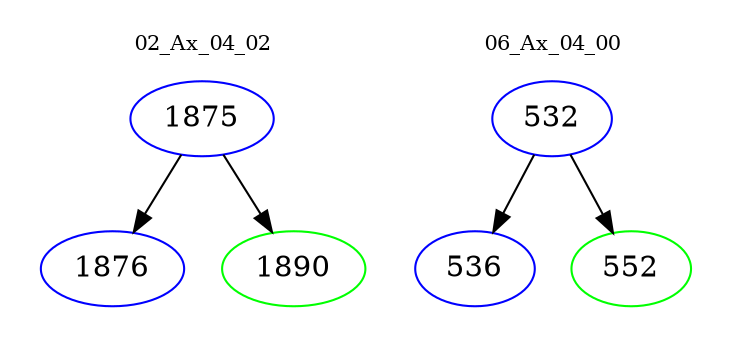 digraph{
subgraph cluster_0 {
color = white
label = "02_Ax_04_02";
fontsize=10;
T0_1875 [label="1875", color="blue"]
T0_1875 -> T0_1876 [color="black"]
T0_1876 [label="1876", color="blue"]
T0_1875 -> T0_1890 [color="black"]
T0_1890 [label="1890", color="green"]
}
subgraph cluster_1 {
color = white
label = "06_Ax_04_00";
fontsize=10;
T1_532 [label="532", color="blue"]
T1_532 -> T1_536 [color="black"]
T1_536 [label="536", color="blue"]
T1_532 -> T1_552 [color="black"]
T1_552 [label="552", color="green"]
}
}
